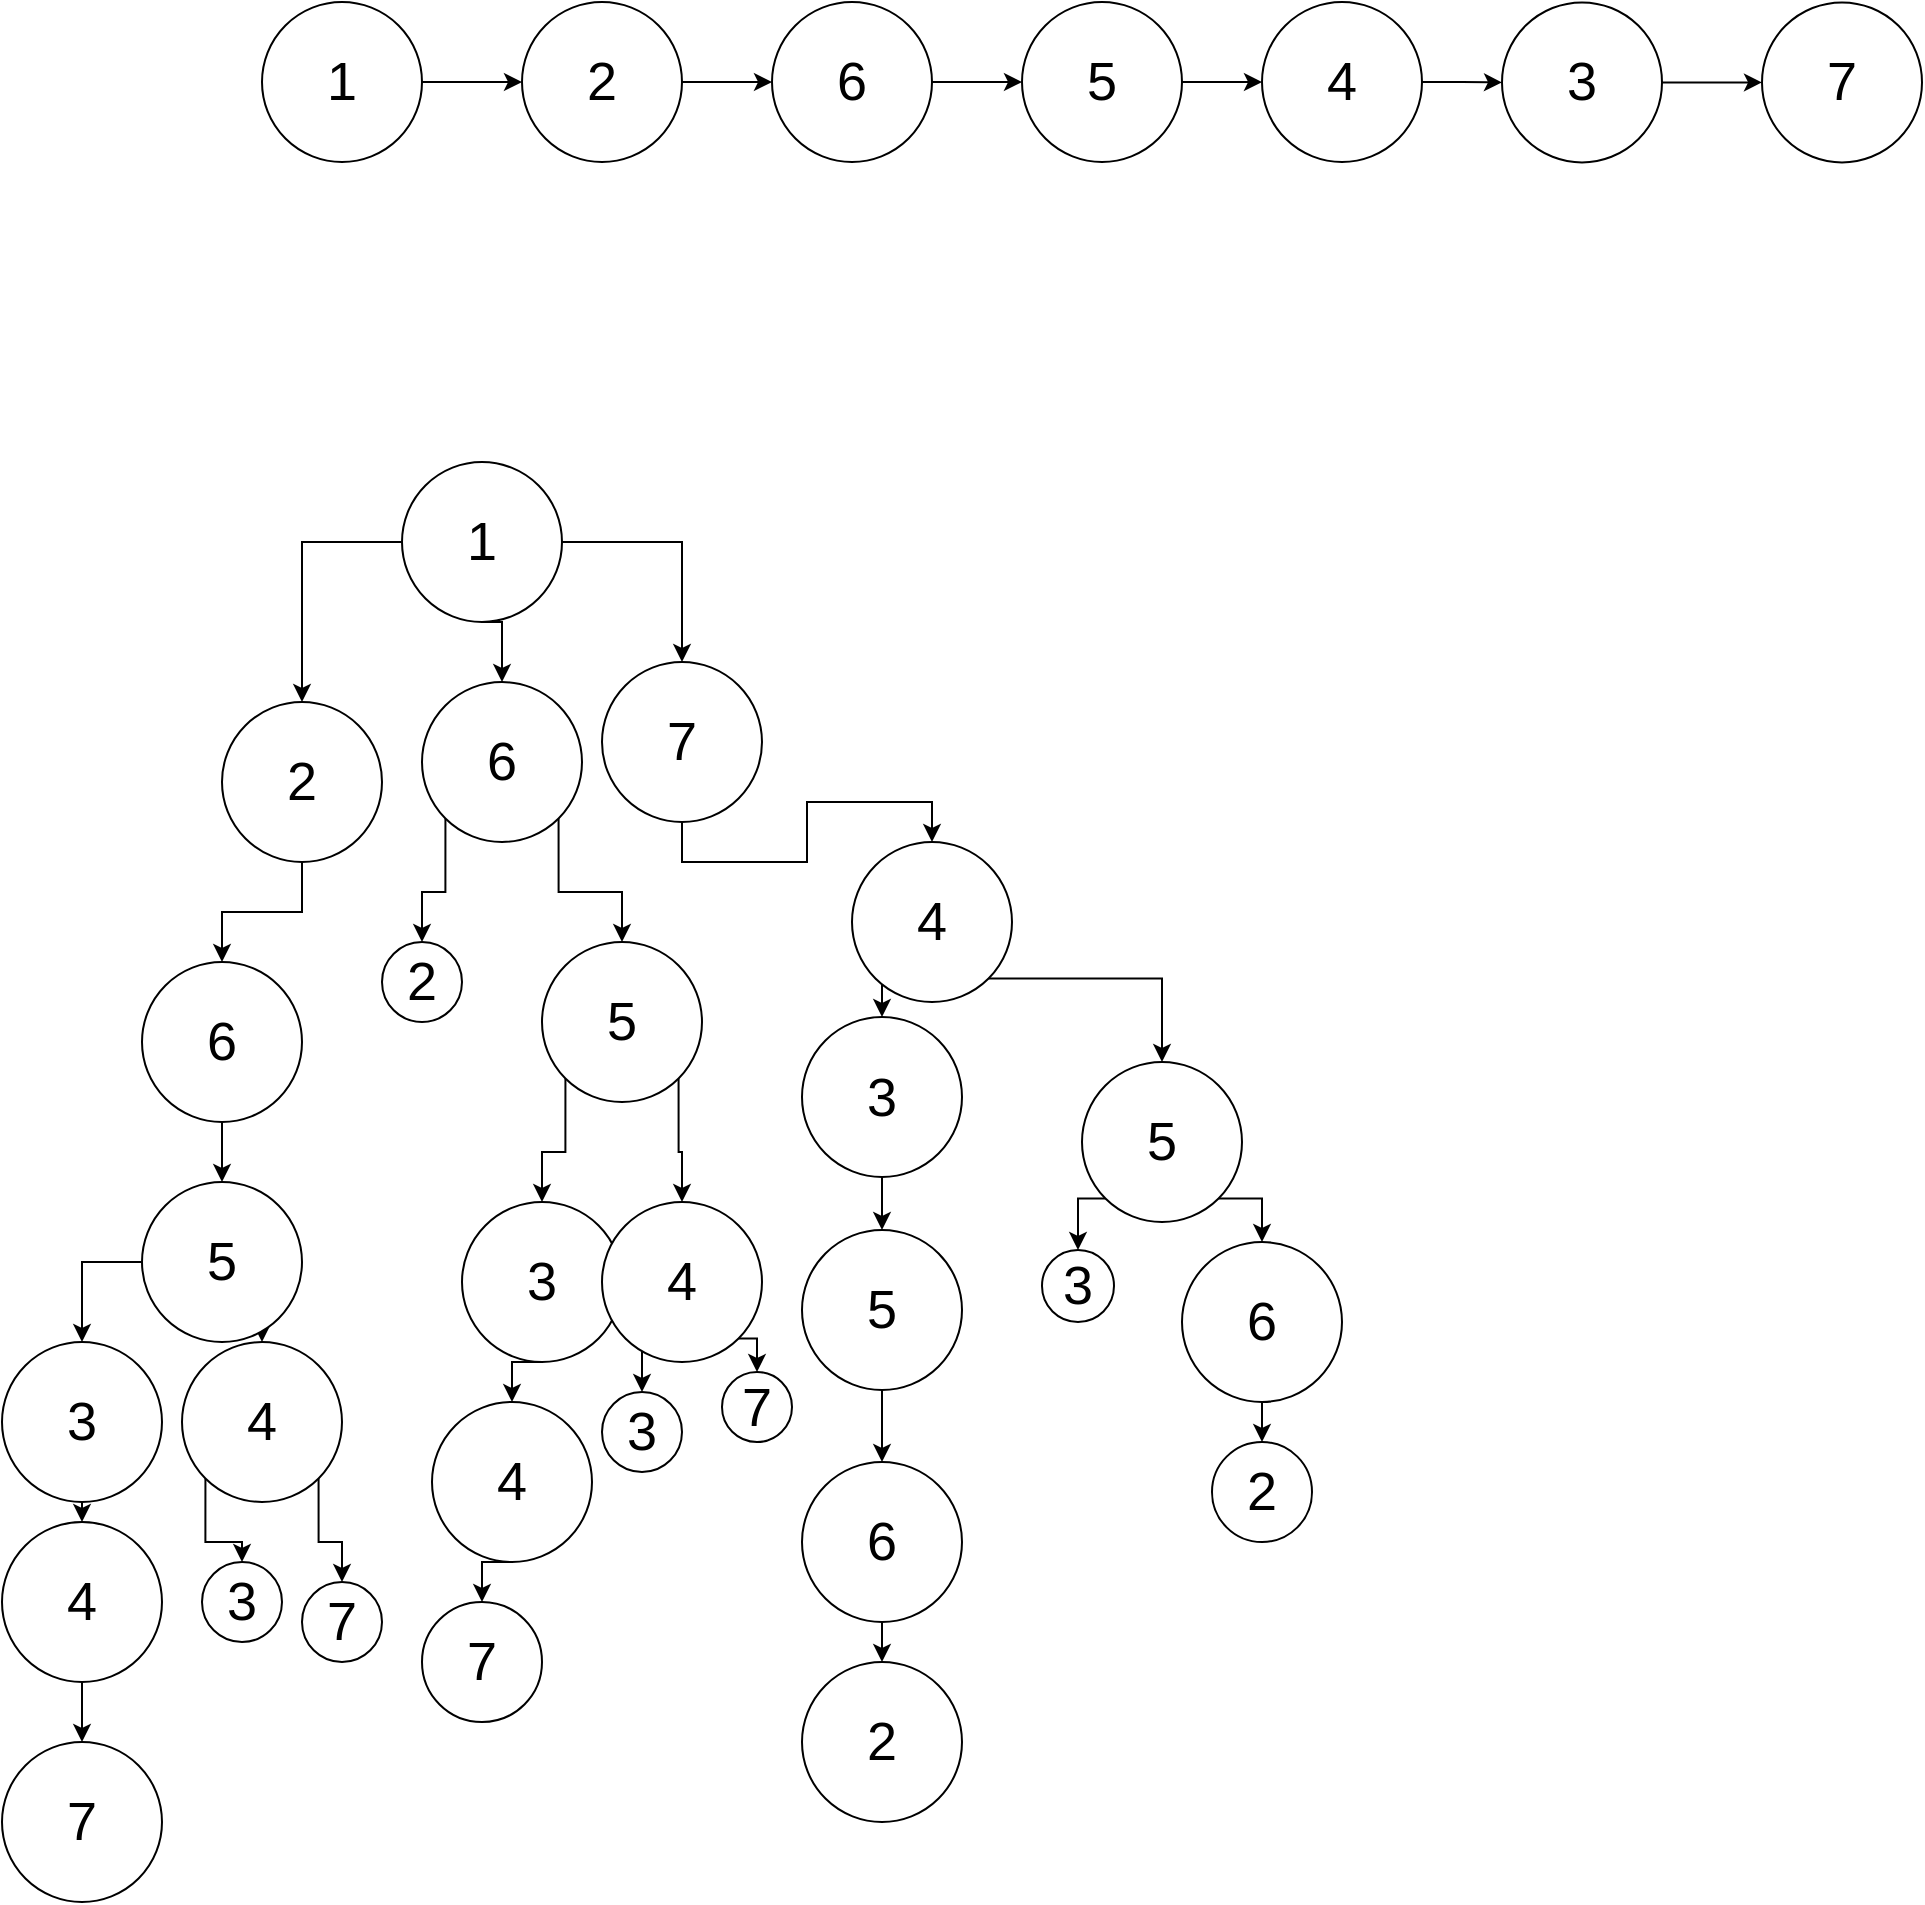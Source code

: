 <mxfile version="10.6.0" type="github"><diagram id="pd16K3QXofay7B39i3Qs" name="Page-1"><mxGraphModel dx="1860" dy="582" grid="1" gridSize="10" guides="1" tooltips="1" connect="1" arrows="1" fold="1" page="1" pageScale="1" pageWidth="850" pageHeight="1100" math="0" shadow="0"><root><mxCell id="0"/><mxCell id="1" parent="0"/><mxCell id="PIh8l4HUm9Ww9r88pjO4-10" style="edgeStyle=orthogonalEdgeStyle;rounded=0;orthogonalLoop=1;jettySize=auto;html=1;exitX=1;exitY=0.5;exitDx=0;exitDy=0;entryX=0;entryY=0.5;entryDx=0;entryDy=0;fontSize=27;" edge="1" parent="1" source="PIh8l4HUm9Ww9r88pjO4-1" target="PIh8l4HUm9Ww9r88pjO4-2"><mxGeometry relative="1" as="geometry"/></mxCell><mxCell id="PIh8l4HUm9Ww9r88pjO4-1" value="1" style="ellipse;whiteSpace=wrap;html=1;aspect=fixed;fontSize=27;" vertex="1" parent="1"><mxGeometry x="90" y="20" width="80" height="80" as="geometry"/></mxCell><mxCell id="PIh8l4HUm9Ww9r88pjO4-13" style="edgeStyle=orthogonalEdgeStyle;rounded=0;orthogonalLoop=1;jettySize=auto;html=1;exitX=1;exitY=0.5;exitDx=0;exitDy=0;entryX=0;entryY=0.5;entryDx=0;entryDy=0;fontSize=27;" edge="1" parent="1" source="PIh8l4HUm9Ww9r88pjO4-2" target="PIh8l4HUm9Ww9r88pjO4-5"><mxGeometry relative="1" as="geometry"/></mxCell><mxCell id="PIh8l4HUm9Ww9r88pjO4-2" value="2" style="ellipse;whiteSpace=wrap;html=1;aspect=fixed;fontSize=27;" vertex="1" parent="1"><mxGeometry x="220" y="20" width="80" height="80" as="geometry"/></mxCell><mxCell id="PIh8l4HUm9Ww9r88pjO4-14" style="edgeStyle=orthogonalEdgeStyle;rounded=0;orthogonalLoop=1;jettySize=auto;html=1;exitX=1;exitY=0.5;exitDx=0;exitDy=0;entryX=0;entryY=0.5;entryDx=0;entryDy=0;fontSize=27;" edge="1" parent="1" source="PIh8l4HUm9Ww9r88pjO4-5" target="PIh8l4HUm9Ww9r88pjO4-6"><mxGeometry relative="1" as="geometry"/></mxCell><mxCell id="PIh8l4HUm9Ww9r88pjO4-5" value="6" style="ellipse;whiteSpace=wrap;html=1;aspect=fixed;fontSize=27;" vertex="1" parent="1"><mxGeometry x="345" y="20" width="80" height="80" as="geometry"/></mxCell><mxCell id="PIh8l4HUm9Ww9r88pjO4-15" style="edgeStyle=orthogonalEdgeStyle;rounded=0;orthogonalLoop=1;jettySize=auto;html=1;exitX=1;exitY=0.5;exitDx=0;exitDy=0;entryX=0;entryY=0.5;entryDx=0;entryDy=0;fontSize=27;" edge="1" parent="1" source="PIh8l4HUm9Ww9r88pjO4-6" target="PIh8l4HUm9Ww9r88pjO4-7"><mxGeometry relative="1" as="geometry"/></mxCell><mxCell id="PIh8l4HUm9Ww9r88pjO4-6" value="5" style="ellipse;whiteSpace=wrap;html=1;aspect=fixed;fontSize=27;" vertex="1" parent="1"><mxGeometry x="470" y="20" width="80" height="80" as="geometry"/></mxCell><mxCell id="PIh8l4HUm9Ww9r88pjO4-16" style="edgeStyle=orthogonalEdgeStyle;rounded=0;orthogonalLoop=1;jettySize=auto;html=1;exitX=1;exitY=0.5;exitDx=0;exitDy=0;entryX=0;entryY=0.5;entryDx=0;entryDy=0;fontSize=27;" edge="1" parent="1" source="PIh8l4HUm9Ww9r88pjO4-7" target="PIh8l4HUm9Ww9r88pjO4-8"><mxGeometry relative="1" as="geometry"/></mxCell><mxCell id="PIh8l4HUm9Ww9r88pjO4-7" value="4" style="ellipse;whiteSpace=wrap;html=1;aspect=fixed;fontSize=27;" vertex="1" parent="1"><mxGeometry x="590" y="20" width="80" height="80" as="geometry"/></mxCell><mxCell id="PIh8l4HUm9Ww9r88pjO4-36" style="edgeStyle=orthogonalEdgeStyle;rounded=0;orthogonalLoop=1;jettySize=auto;html=1;exitX=1;exitY=0.5;exitDx=0;exitDy=0;entryX=0;entryY=0.5;entryDx=0;entryDy=0;fontSize=27;" edge="1" parent="1" source="PIh8l4HUm9Ww9r88pjO4-8" target="PIh8l4HUm9Ww9r88pjO4-35"><mxGeometry relative="1" as="geometry"/></mxCell><mxCell id="PIh8l4HUm9Ww9r88pjO4-8" value="3" style="ellipse;whiteSpace=wrap;html=1;aspect=fixed;fontSize=27;" vertex="1" parent="1"><mxGeometry x="710" y="20.2" width="80" height="80" as="geometry"/></mxCell><mxCell id="PIh8l4HUm9Ww9r88pjO4-48" style="edgeStyle=orthogonalEdgeStyle;rounded=0;orthogonalLoop=1;jettySize=auto;html=1;exitX=0;exitY=0.5;exitDx=0;exitDy=0;entryX=0.5;entryY=0;entryDx=0;entryDy=0;fontSize=18;" edge="1" parent="1" source="PIh8l4HUm9Ww9r88pjO4-17" target="PIh8l4HUm9Ww9r88pjO4-18"><mxGeometry relative="1" as="geometry"/></mxCell><mxCell id="PIh8l4HUm9Ww9r88pjO4-49" style="edgeStyle=orthogonalEdgeStyle;rounded=0;orthogonalLoop=1;jettySize=auto;html=1;exitX=0.5;exitY=1;exitDx=0;exitDy=0;entryX=0.5;entryY=0;entryDx=0;entryDy=0;fontSize=18;" edge="1" parent="1" source="PIh8l4HUm9Ww9r88pjO4-17" target="PIh8l4HUm9Ww9r88pjO4-20"><mxGeometry relative="1" as="geometry"/></mxCell><mxCell id="PIh8l4HUm9Ww9r88pjO4-50" style="edgeStyle=orthogonalEdgeStyle;rounded=0;orthogonalLoop=1;jettySize=auto;html=1;exitX=1;exitY=0.5;exitDx=0;exitDy=0;entryX=0.5;entryY=0;entryDx=0;entryDy=0;fontSize=18;" edge="1" parent="1" source="PIh8l4HUm9Ww9r88pjO4-17" target="PIh8l4HUm9Ww9r88pjO4-19"><mxGeometry relative="1" as="geometry"/></mxCell><mxCell id="PIh8l4HUm9Ww9r88pjO4-17" value="1" style="ellipse;whiteSpace=wrap;html=1;aspect=fixed;fontSize=27;" vertex="1" parent="1"><mxGeometry x="160" y="250" width="80" height="80" as="geometry"/></mxCell><mxCell id="PIh8l4HUm9Ww9r88pjO4-51" style="edgeStyle=orthogonalEdgeStyle;rounded=0;orthogonalLoop=1;jettySize=auto;html=1;exitX=0.5;exitY=1;exitDx=0;exitDy=0;entryX=0.5;entryY=0;entryDx=0;entryDy=0;fontSize=18;" edge="1" parent="1" source="PIh8l4HUm9Ww9r88pjO4-18" target="PIh8l4HUm9Ww9r88pjO4-23"><mxGeometry relative="1" as="geometry"/></mxCell><mxCell id="PIh8l4HUm9Ww9r88pjO4-18" value="2" style="ellipse;whiteSpace=wrap;html=1;aspect=fixed;fontSize=27;" vertex="1" parent="1"><mxGeometry x="70" y="370" width="80" height="80" as="geometry"/></mxCell><mxCell id="PIh8l4HUm9Ww9r88pjO4-54" style="edgeStyle=orthogonalEdgeStyle;rounded=0;orthogonalLoop=1;jettySize=auto;html=1;exitX=0.5;exitY=1;exitDx=0;exitDy=0;entryX=0.5;entryY=0;entryDx=0;entryDy=0;fontSize=18;" edge="1" parent="1" source="PIh8l4HUm9Ww9r88pjO4-19" target="PIh8l4HUm9Ww9r88pjO4-21"><mxGeometry relative="1" as="geometry"/></mxCell><mxCell id="PIh8l4HUm9Ww9r88pjO4-19" value="7" style="ellipse;whiteSpace=wrap;html=1;aspect=fixed;fontSize=27;" vertex="1" parent="1"><mxGeometry x="260" y="350" width="80" height="80" as="geometry"/></mxCell><mxCell id="PIh8l4HUm9Ww9r88pjO4-52" style="edgeStyle=orthogonalEdgeStyle;rounded=0;orthogonalLoop=1;jettySize=auto;html=1;exitX=0;exitY=1;exitDx=0;exitDy=0;entryX=0.5;entryY=0;entryDx=0;entryDy=0;fontSize=18;" edge="1" parent="1" source="PIh8l4HUm9Ww9r88pjO4-20" target="PIh8l4HUm9Ww9r88pjO4-22"><mxGeometry relative="1" as="geometry"/></mxCell><mxCell id="PIh8l4HUm9Ww9r88pjO4-53" style="edgeStyle=orthogonalEdgeStyle;rounded=0;orthogonalLoop=1;jettySize=auto;html=1;exitX=1;exitY=1;exitDx=0;exitDy=0;entryX=0.5;entryY=0;entryDx=0;entryDy=0;fontSize=18;" edge="1" parent="1" source="PIh8l4HUm9Ww9r88pjO4-20" target="PIh8l4HUm9Ww9r88pjO4-24"><mxGeometry relative="1" as="geometry"/></mxCell><mxCell id="PIh8l4HUm9Ww9r88pjO4-20" value="6" style="ellipse;whiteSpace=wrap;html=1;aspect=fixed;fontSize=27;" vertex="1" parent="1"><mxGeometry x="170" y="360" width="80" height="80" as="geometry"/></mxCell><mxCell id="PIh8l4HUm9Ww9r88pjO4-69" style="edgeStyle=orthogonalEdgeStyle;rounded=0;orthogonalLoop=1;jettySize=auto;html=1;exitX=0;exitY=1;exitDx=0;exitDy=0;entryX=0.5;entryY=0;entryDx=0;entryDy=0;fontSize=18;" edge="1" parent="1" source="PIh8l4HUm9Ww9r88pjO4-21" target="PIh8l4HUm9Ww9r88pjO4-28"><mxGeometry relative="1" as="geometry"/></mxCell><mxCell id="PIh8l4HUm9Ww9r88pjO4-70" style="edgeStyle=orthogonalEdgeStyle;rounded=0;orthogonalLoop=1;jettySize=auto;html=1;exitX=1;exitY=1;exitDx=0;exitDy=0;entryX=0.5;entryY=0;entryDx=0;entryDy=0;fontSize=18;" edge="1" parent="1" source="PIh8l4HUm9Ww9r88pjO4-21" target="PIh8l4HUm9Ww9r88pjO4-29"><mxGeometry relative="1" as="geometry"/></mxCell><mxCell id="PIh8l4HUm9Ww9r88pjO4-21" value="4" style="ellipse;whiteSpace=wrap;html=1;aspect=fixed;fontSize=27;" vertex="1" parent="1"><mxGeometry x="385" y="440" width="80" height="80" as="geometry"/></mxCell><mxCell id="PIh8l4HUm9Ww9r88pjO4-22" value="2" style="ellipse;whiteSpace=wrap;html=1;aspect=fixed;fontSize=27;" vertex="1" parent="1"><mxGeometry x="150" y="490" width="40" height="40" as="geometry"/></mxCell><mxCell id="PIh8l4HUm9Ww9r88pjO4-55" style="edgeStyle=orthogonalEdgeStyle;rounded=0;orthogonalLoop=1;jettySize=auto;html=1;exitX=0.5;exitY=1;exitDx=0;exitDy=0;entryX=0.5;entryY=0;entryDx=0;entryDy=0;fontSize=18;" edge="1" parent="1" source="PIh8l4HUm9Ww9r88pjO4-23" target="PIh8l4HUm9Ww9r88pjO4-25"><mxGeometry relative="1" as="geometry"/></mxCell><mxCell id="PIh8l4HUm9Ww9r88pjO4-23" value="6" style="ellipse;whiteSpace=wrap;html=1;aspect=fixed;fontSize=27;" vertex="1" parent="1"><mxGeometry x="30" y="500" width="80" height="80" as="geometry"/></mxCell><mxCell id="PIh8l4HUm9Ww9r88pjO4-62" style="edgeStyle=orthogonalEdgeStyle;rounded=0;orthogonalLoop=1;jettySize=auto;html=1;exitX=0;exitY=1;exitDx=0;exitDy=0;entryX=0.5;entryY=0;entryDx=0;entryDy=0;fontSize=18;" edge="1" parent="1" source="PIh8l4HUm9Ww9r88pjO4-24" target="PIh8l4HUm9Ww9r88pjO4-26"><mxGeometry relative="1" as="geometry"/></mxCell><mxCell id="PIh8l4HUm9Ww9r88pjO4-63" style="edgeStyle=orthogonalEdgeStyle;rounded=0;orthogonalLoop=1;jettySize=auto;html=1;exitX=1;exitY=1;exitDx=0;exitDy=0;entryX=0.5;entryY=0;entryDx=0;entryDy=0;fontSize=18;" edge="1" parent="1" source="PIh8l4HUm9Ww9r88pjO4-24" target="PIh8l4HUm9Ww9r88pjO4-27"><mxGeometry relative="1" as="geometry"/></mxCell><mxCell id="PIh8l4HUm9Ww9r88pjO4-24" value="5" style="ellipse;whiteSpace=wrap;html=1;aspect=fixed;fontSize=27;" vertex="1" parent="1"><mxGeometry x="230" y="490" width="80" height="80" as="geometry"/></mxCell><mxCell id="PIh8l4HUm9Ww9r88pjO4-56" style="edgeStyle=orthogonalEdgeStyle;rounded=0;orthogonalLoop=1;jettySize=auto;html=1;exitX=0;exitY=0.5;exitDx=0;exitDy=0;entryX=0.5;entryY=0;entryDx=0;entryDy=0;fontSize=18;" edge="1" parent="1" source="PIh8l4HUm9Ww9r88pjO4-25" target="PIh8l4HUm9Ww9r88pjO4-30"><mxGeometry relative="1" as="geometry"><mxPoint x="22" y="678" as="sourcePoint"/></mxGeometry></mxCell><mxCell id="PIh8l4HUm9Ww9r88pjO4-57" style="edgeStyle=orthogonalEdgeStyle;rounded=0;orthogonalLoop=1;jettySize=auto;html=1;exitX=1;exitY=1;exitDx=0;exitDy=0;entryX=0.5;entryY=0;entryDx=0;entryDy=0;fontSize=18;" edge="1" parent="1" source="PIh8l4HUm9Ww9r88pjO4-25" target="PIh8l4HUm9Ww9r88pjO4-31"><mxGeometry relative="1" as="geometry"/></mxCell><mxCell id="PIh8l4HUm9Ww9r88pjO4-25" value="5" style="ellipse;whiteSpace=wrap;html=1;aspect=fixed;fontSize=27;" vertex="1" parent="1"><mxGeometry x="30" y="610" width="80" height="80" as="geometry"/></mxCell><mxCell id="PIh8l4HUm9Ww9r88pjO4-64" style="edgeStyle=orthogonalEdgeStyle;rounded=0;orthogonalLoop=1;jettySize=auto;html=1;exitX=0.5;exitY=1;exitDx=0;exitDy=0;entryX=0.5;entryY=0;entryDx=0;entryDy=0;fontSize=18;" edge="1" parent="1" source="PIh8l4HUm9Ww9r88pjO4-26" target="PIh8l4HUm9Ww9r88pjO4-32"><mxGeometry relative="1" as="geometry"/></mxCell><mxCell id="PIh8l4HUm9Ww9r88pjO4-26" value="3" style="ellipse;whiteSpace=wrap;html=1;aspect=fixed;fontSize=27;" vertex="1" parent="1"><mxGeometry x="190" y="620" width="80" height="80" as="geometry"/></mxCell><mxCell id="PIh8l4HUm9Ww9r88pjO4-66" style="edgeStyle=orthogonalEdgeStyle;rounded=0;orthogonalLoop=1;jettySize=auto;html=1;exitX=0;exitY=1;exitDx=0;exitDy=0;entryX=0.5;entryY=0;entryDx=0;entryDy=0;fontSize=18;" edge="1" parent="1" source="PIh8l4HUm9Ww9r88pjO4-27" target="PIh8l4HUm9Ww9r88pjO4-33"><mxGeometry relative="1" as="geometry"/></mxCell><mxCell id="PIh8l4HUm9Ww9r88pjO4-67" style="edgeStyle=orthogonalEdgeStyle;rounded=0;orthogonalLoop=1;jettySize=auto;html=1;exitX=1;exitY=1;exitDx=0;exitDy=0;entryX=0.5;entryY=0;entryDx=0;entryDy=0;fontSize=18;" edge="1" parent="1" source="PIh8l4HUm9Ww9r88pjO4-27" target="PIh8l4HUm9Ww9r88pjO4-34"><mxGeometry relative="1" as="geometry"/></mxCell><mxCell id="PIh8l4HUm9Ww9r88pjO4-27" value="4" style="ellipse;whiteSpace=wrap;html=1;aspect=fixed;fontSize=27;" vertex="1" parent="1"><mxGeometry x="260" y="620" width="80" height="80" as="geometry"/></mxCell><mxCell id="PIh8l4HUm9Ww9r88pjO4-71" style="edgeStyle=orthogonalEdgeStyle;rounded=0;orthogonalLoop=1;jettySize=auto;html=1;exitX=0.5;exitY=1;exitDx=0;exitDy=0;entryX=0.5;entryY=0;entryDx=0;entryDy=0;fontSize=18;" edge="1" parent="1" source="PIh8l4HUm9Ww9r88pjO4-28" target="PIh8l4HUm9Ww9r88pjO4-42"><mxGeometry relative="1" as="geometry"/></mxCell><mxCell id="PIh8l4HUm9Ww9r88pjO4-28" value="3" style="ellipse;whiteSpace=wrap;html=1;aspect=fixed;fontSize=27;" vertex="1" parent="1"><mxGeometry x="360" y="527.5" width="80" height="80" as="geometry"/></mxCell><mxCell id="PIh8l4HUm9Ww9r88pjO4-77" style="edgeStyle=orthogonalEdgeStyle;rounded=0;orthogonalLoop=1;jettySize=auto;html=1;exitX=0;exitY=1;exitDx=0;exitDy=0;entryX=0.5;entryY=0;entryDx=0;entryDy=0;fontSize=18;" edge="1" parent="1" source="PIh8l4HUm9Ww9r88pjO4-29" target="PIh8l4HUm9Ww9r88pjO4-45"><mxGeometry relative="1" as="geometry"/></mxCell><mxCell id="PIh8l4HUm9Ww9r88pjO4-78" style="edgeStyle=orthogonalEdgeStyle;rounded=0;orthogonalLoop=1;jettySize=auto;html=1;exitX=1;exitY=1;exitDx=0;exitDy=0;entryX=0.5;entryY=0;entryDx=0;entryDy=0;fontSize=18;" edge="1" parent="1" source="PIh8l4HUm9Ww9r88pjO4-29" target="PIh8l4HUm9Ww9r88pjO4-46"><mxGeometry relative="1" as="geometry"/></mxCell><mxCell id="PIh8l4HUm9Ww9r88pjO4-29" value="5" style="ellipse;whiteSpace=wrap;html=1;aspect=fixed;fontSize=27;" vertex="1" parent="1"><mxGeometry x="500" y="550" width="80" height="80" as="geometry"/></mxCell><mxCell id="PIh8l4HUm9Ww9r88pjO4-58" style="edgeStyle=orthogonalEdgeStyle;rounded=0;orthogonalLoop=1;jettySize=auto;html=1;exitX=0.5;exitY=1;exitDx=0;exitDy=0;entryX=0.5;entryY=0;entryDx=0;entryDy=0;fontSize=18;" edge="1" parent="1" source="PIh8l4HUm9Ww9r88pjO4-30" target="PIh8l4HUm9Ww9r88pjO4-37"><mxGeometry relative="1" as="geometry"/></mxCell><mxCell id="PIh8l4HUm9Ww9r88pjO4-30" value="3" style="ellipse;whiteSpace=wrap;html=1;aspect=fixed;fontSize=27;" vertex="1" parent="1"><mxGeometry x="-40" y="690" width="80" height="80" as="geometry"/></mxCell><mxCell id="PIh8l4HUm9Ww9r88pjO4-60" style="edgeStyle=orthogonalEdgeStyle;rounded=0;orthogonalLoop=1;jettySize=auto;html=1;exitX=0;exitY=1;exitDx=0;exitDy=0;entryX=0.5;entryY=0;entryDx=0;entryDy=0;fontSize=18;" edge="1" parent="1" source="PIh8l4HUm9Ww9r88pjO4-31" target="PIh8l4HUm9Ww9r88pjO4-39"><mxGeometry relative="1" as="geometry"/></mxCell><mxCell id="PIh8l4HUm9Ww9r88pjO4-61" style="edgeStyle=orthogonalEdgeStyle;rounded=0;orthogonalLoop=1;jettySize=auto;html=1;exitX=1;exitY=1;exitDx=0;exitDy=0;entryX=0.5;entryY=0;entryDx=0;entryDy=0;fontSize=18;" edge="1" parent="1" source="PIh8l4HUm9Ww9r88pjO4-31" target="PIh8l4HUm9Ww9r88pjO4-41"><mxGeometry relative="1" as="geometry"/></mxCell><mxCell id="PIh8l4HUm9Ww9r88pjO4-31" value="4" style="ellipse;whiteSpace=wrap;html=1;aspect=fixed;fontSize=27;" vertex="1" parent="1"><mxGeometry x="50" y="690" width="80" height="80" as="geometry"/></mxCell><mxCell id="PIh8l4HUm9Ww9r88pjO4-65" style="edgeStyle=orthogonalEdgeStyle;rounded=0;orthogonalLoop=1;jettySize=auto;html=1;exitX=0.5;exitY=1;exitDx=0;exitDy=0;entryX=0.5;entryY=0;entryDx=0;entryDy=0;fontSize=18;" edge="1" parent="1" source="PIh8l4HUm9Ww9r88pjO4-32" target="PIh8l4HUm9Ww9r88pjO4-40"><mxGeometry relative="1" as="geometry"/></mxCell><mxCell id="PIh8l4HUm9Ww9r88pjO4-32" value="4" style="ellipse;whiteSpace=wrap;html=1;aspect=fixed;fontSize=27;" vertex="1" parent="1"><mxGeometry x="175" y="720" width="80" height="80" as="geometry"/></mxCell><mxCell id="PIh8l4HUm9Ww9r88pjO4-33" value="3" style="ellipse;whiteSpace=wrap;html=1;aspect=fixed;fontSize=27;" vertex="1" parent="1"><mxGeometry x="260" y="715" width="40" height="40" as="geometry"/></mxCell><mxCell id="PIh8l4HUm9Ww9r88pjO4-34" value="7" style="ellipse;whiteSpace=wrap;html=1;aspect=fixed;fontSize=27;" vertex="1" parent="1"><mxGeometry x="320" y="705" width="35" height="35" as="geometry"/></mxCell><mxCell id="PIh8l4HUm9Ww9r88pjO4-35" value="7" style="ellipse;whiteSpace=wrap;html=1;aspect=fixed;fontSize=27;" vertex="1" parent="1"><mxGeometry x="840" y="20.2" width="80" height="80" as="geometry"/></mxCell><mxCell id="PIh8l4HUm9Ww9r88pjO4-59" style="edgeStyle=orthogonalEdgeStyle;rounded=0;orthogonalLoop=1;jettySize=auto;html=1;exitX=0.5;exitY=1;exitDx=0;exitDy=0;entryX=0.5;entryY=0;entryDx=0;entryDy=0;fontSize=18;" edge="1" parent="1" source="PIh8l4HUm9Ww9r88pjO4-37" target="PIh8l4HUm9Ww9r88pjO4-38"><mxGeometry relative="1" as="geometry"/></mxCell><mxCell id="PIh8l4HUm9Ww9r88pjO4-37" value="4" style="ellipse;whiteSpace=wrap;html=1;aspect=fixed;fontSize=27;" vertex="1" parent="1"><mxGeometry x="-40" y="780" width="80" height="80" as="geometry"/></mxCell><mxCell id="PIh8l4HUm9Ww9r88pjO4-38" value="7" style="ellipse;whiteSpace=wrap;html=1;aspect=fixed;fontSize=27;" vertex="1" parent="1"><mxGeometry x="-40" y="890" width="80" height="80" as="geometry"/></mxCell><mxCell id="PIh8l4HUm9Ww9r88pjO4-39" value="3" style="ellipse;whiteSpace=wrap;html=1;aspect=fixed;fontSize=27;" vertex="1" parent="1"><mxGeometry x="60" y="800" width="40" height="40" as="geometry"/></mxCell><mxCell id="PIh8l4HUm9Ww9r88pjO4-40" value="7" style="ellipse;whiteSpace=wrap;html=1;aspect=fixed;fontSize=27;" vertex="1" parent="1"><mxGeometry x="170" y="820" width="60" height="60" as="geometry"/></mxCell><mxCell id="PIh8l4HUm9Ww9r88pjO4-41" value="7" style="ellipse;whiteSpace=wrap;html=1;aspect=fixed;fontSize=27;" vertex="1" parent="1"><mxGeometry x="110" y="810" width="40" height="40" as="geometry"/></mxCell><mxCell id="PIh8l4HUm9Ww9r88pjO4-72" style="edgeStyle=orthogonalEdgeStyle;rounded=0;orthogonalLoop=1;jettySize=auto;html=1;exitX=0.5;exitY=1;exitDx=0;exitDy=0;entryX=0.5;entryY=0;entryDx=0;entryDy=0;fontSize=18;" edge="1" parent="1" source="PIh8l4HUm9Ww9r88pjO4-42" target="PIh8l4HUm9Ww9r88pjO4-44"><mxGeometry relative="1" as="geometry"/></mxCell><mxCell id="PIh8l4HUm9Ww9r88pjO4-42" value="5" style="ellipse;whiteSpace=wrap;html=1;aspect=fixed;fontSize=27;" vertex="1" parent="1"><mxGeometry x="360" y="634" width="80" height="80" as="geometry"/></mxCell><mxCell id="PIh8l4HUm9Ww9r88pjO4-43" value="2" style="ellipse;whiteSpace=wrap;html=1;aspect=fixed;fontSize=27;" vertex="1" parent="1"><mxGeometry x="360" y="850" width="80" height="80" as="geometry"/></mxCell><mxCell id="PIh8l4HUm9Ww9r88pjO4-73" style="edgeStyle=orthogonalEdgeStyle;rounded=0;orthogonalLoop=1;jettySize=auto;html=1;exitX=0.5;exitY=1;exitDx=0;exitDy=0;entryX=0.5;entryY=0;entryDx=0;entryDy=0;fontSize=18;" edge="1" parent="1" source="PIh8l4HUm9Ww9r88pjO4-44" target="PIh8l4HUm9Ww9r88pjO4-43"><mxGeometry relative="1" as="geometry"/></mxCell><mxCell id="PIh8l4HUm9Ww9r88pjO4-44" value="6" style="ellipse;whiteSpace=wrap;html=1;aspect=fixed;fontSize=27;" vertex="1" parent="1"><mxGeometry x="360" y="750" width="80" height="80" as="geometry"/></mxCell><mxCell id="PIh8l4HUm9Ww9r88pjO4-45" value="3" style="ellipse;whiteSpace=wrap;html=1;aspect=fixed;fontSize=27;" vertex="1" parent="1"><mxGeometry x="480" y="644" width="36" height="36" as="geometry"/></mxCell><mxCell id="PIh8l4HUm9Ww9r88pjO4-79" style="edgeStyle=orthogonalEdgeStyle;rounded=0;orthogonalLoop=1;jettySize=auto;html=1;exitX=0.5;exitY=1;exitDx=0;exitDy=0;entryX=0.5;entryY=0;entryDx=0;entryDy=0;fontSize=18;" edge="1" parent="1" source="PIh8l4HUm9Ww9r88pjO4-46" target="PIh8l4HUm9Ww9r88pjO4-47"><mxGeometry relative="1" as="geometry"/></mxCell><mxCell id="PIh8l4HUm9Ww9r88pjO4-46" value="6" style="ellipse;whiteSpace=wrap;html=1;aspect=fixed;fontSize=27;" vertex="1" parent="1"><mxGeometry x="550" y="640" width="80" height="80" as="geometry"/></mxCell><mxCell id="PIh8l4HUm9Ww9r88pjO4-47" value="2" style="ellipse;whiteSpace=wrap;html=1;aspect=fixed;fontSize=27;" vertex="1" parent="1"><mxGeometry x="565" y="740" width="50" height="50" as="geometry"/></mxCell></root></mxGraphModel></diagram></mxfile>